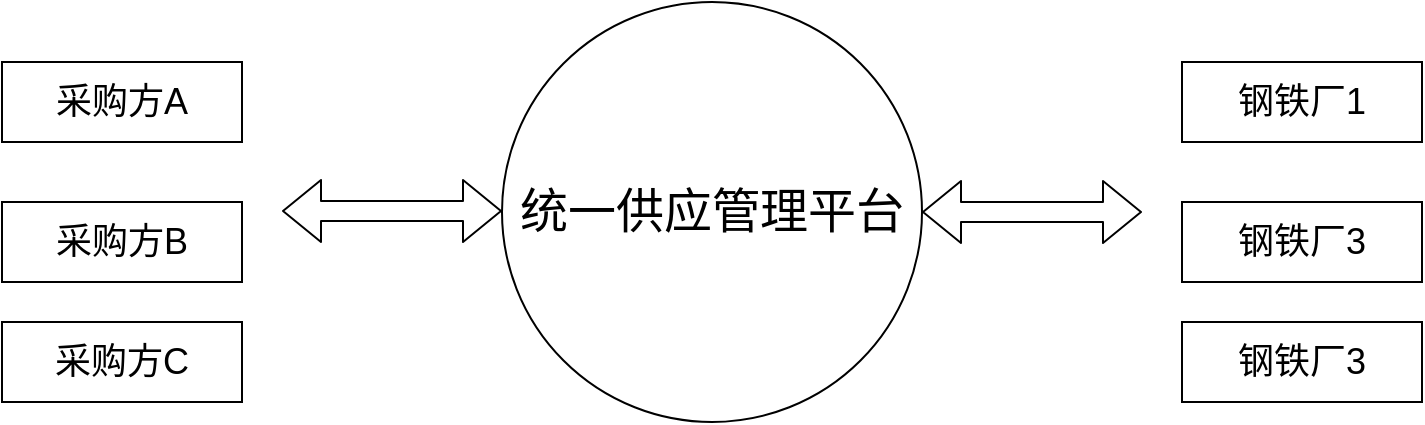 <mxfile version="12.8.5" type="github">
  <diagram id="Kfe4qQLI-qH93_cO_NVp" name="Page-1">
    <mxGraphModel dx="946" dy="662" grid="1" gridSize="10" guides="1" tooltips="1" connect="1" arrows="1" fold="1" page="1" pageScale="1" pageWidth="827" pageHeight="1169" math="0" shadow="0">
      <root>
        <mxCell id="0" />
        <mxCell id="1" parent="0" />
        <mxCell id="EZLOXeQjvBtkWZkywqME-1" value="统一供应管理平台" style="ellipse;whiteSpace=wrap;html=1;aspect=fixed;fontSize=24;" vertex="1" parent="1">
          <mxGeometry x="290" y="170" width="210" height="210" as="geometry" />
        </mxCell>
        <mxCell id="EZLOXeQjvBtkWZkywqME-2" value="采购方A" style="rounded=0;whiteSpace=wrap;html=1;fontSize=18;" vertex="1" parent="1">
          <mxGeometry x="40" y="200" width="120" height="40" as="geometry" />
        </mxCell>
        <mxCell id="EZLOXeQjvBtkWZkywqME-3" value="采购方B" style="rounded=0;whiteSpace=wrap;html=1;fontSize=18;" vertex="1" parent="1">
          <mxGeometry x="40" y="270" width="120" height="40" as="geometry" />
        </mxCell>
        <mxCell id="EZLOXeQjvBtkWZkywqME-4" value="采购方C" style="rounded=0;whiteSpace=wrap;html=1;fontSize=18;" vertex="1" parent="1">
          <mxGeometry x="40" y="330" width="120" height="40" as="geometry" />
        </mxCell>
        <mxCell id="EZLOXeQjvBtkWZkywqME-8" value="钢铁厂1" style="rounded=0;whiteSpace=wrap;html=1;fontSize=18;" vertex="1" parent="1">
          <mxGeometry x="630" y="200" width="120" height="40" as="geometry" />
        </mxCell>
        <mxCell id="EZLOXeQjvBtkWZkywqME-9" value="钢铁厂3" style="rounded=0;whiteSpace=wrap;html=1;fontSize=18;" vertex="1" parent="1">
          <mxGeometry x="630" y="270" width="120" height="40" as="geometry" />
        </mxCell>
        <mxCell id="EZLOXeQjvBtkWZkywqME-10" value="钢铁厂3" style="rounded=0;whiteSpace=wrap;html=1;fontSize=18;" vertex="1" parent="1">
          <mxGeometry x="630" y="330" width="120" height="40" as="geometry" />
        </mxCell>
        <mxCell id="EZLOXeQjvBtkWZkywqME-12" value="" style="shape=flexArrow;endArrow=classic;startArrow=classic;html=1;fontSize=18;exitX=1;exitY=0.5;exitDx=0;exitDy=0;" edge="1" parent="1" source="EZLOXeQjvBtkWZkywqME-1">
          <mxGeometry width="50" height="50" relative="1" as="geometry">
            <mxPoint x="390" y="370" as="sourcePoint" />
            <mxPoint x="610" y="275" as="targetPoint" />
          </mxGeometry>
        </mxCell>
        <mxCell id="EZLOXeQjvBtkWZkywqME-13" value="" style="shape=flexArrow;endArrow=classic;startArrow=classic;html=1;fontSize=18;exitX=1;exitY=0.5;exitDx=0;exitDy=0;" edge="1" parent="1">
          <mxGeometry width="50" height="50" relative="1" as="geometry">
            <mxPoint x="180" y="274.5" as="sourcePoint" />
            <mxPoint x="290" y="274.5" as="targetPoint" />
          </mxGeometry>
        </mxCell>
      </root>
    </mxGraphModel>
  </diagram>
</mxfile>
